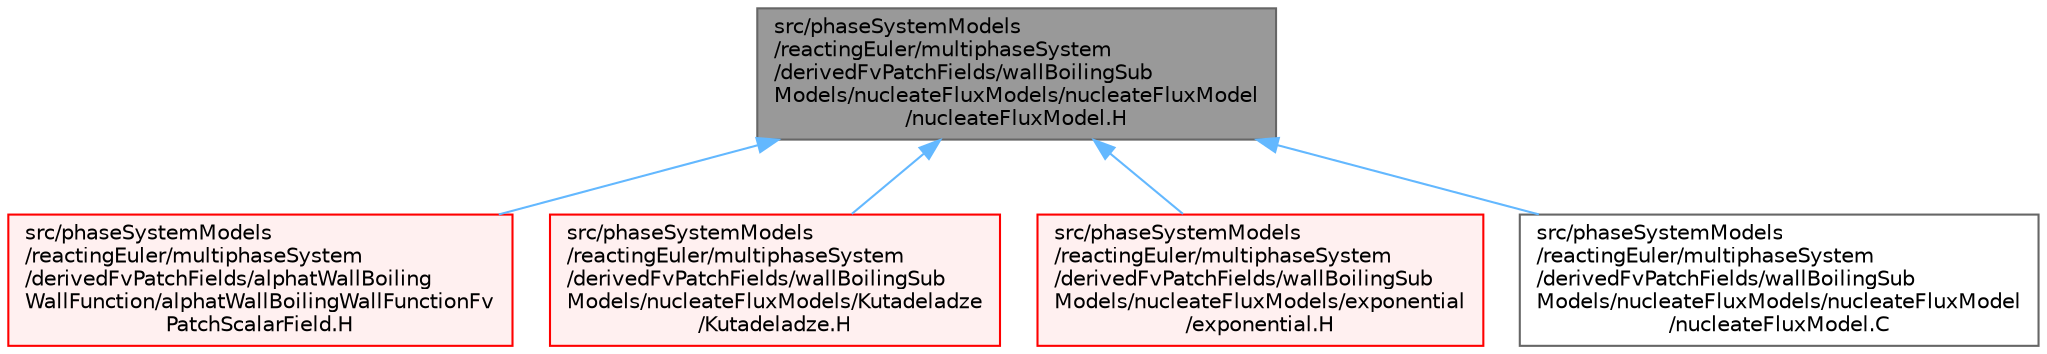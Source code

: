 digraph "src/phaseSystemModels/reactingEuler/multiphaseSystem/derivedFvPatchFields/wallBoilingSubModels/nucleateFluxModels/nucleateFluxModel/nucleateFluxModel.H"
{
 // LATEX_PDF_SIZE
  bgcolor="transparent";
  edge [fontname=Helvetica,fontsize=10,labelfontname=Helvetica,labelfontsize=10];
  node [fontname=Helvetica,fontsize=10,shape=box,height=0.2,width=0.4];
  Node1 [id="Node000001",label="src/phaseSystemModels\l/reactingEuler/multiphaseSystem\l/derivedFvPatchFields/wallBoilingSub\lModels/nucleateFluxModels/nucleateFluxModel\l/nucleateFluxModel.H",height=0.2,width=0.4,color="gray40", fillcolor="grey60", style="filled", fontcolor="black",tooltip=" "];
  Node1 -> Node2 [id="edge1_Node000001_Node000002",dir="back",color="steelblue1",style="solid",tooltip=" "];
  Node2 [id="Node000002",label="src/phaseSystemModels\l/reactingEuler/multiphaseSystem\l/derivedFvPatchFields/alphatWallBoiling\lWallFunction/alphatWallBoilingWallFunctionFv\lPatchScalarField.H",height=0.2,width=0.4,color="red", fillcolor="#FFF0F0", style="filled",URL="$alphatWallBoilingWallFunctionFvPatchScalarField_8H.html",tooltip=" "];
  Node1 -> Node6 [id="edge2_Node000001_Node000006",dir="back",color="steelblue1",style="solid",tooltip=" "];
  Node6 [id="Node000006",label="src/phaseSystemModels\l/reactingEuler/multiphaseSystem\l/derivedFvPatchFields/wallBoilingSub\lModels/nucleateFluxModels/Kutadeladze\l/Kutadeladze.H",height=0.2,width=0.4,color="red", fillcolor="#FFF0F0", style="filled",URL="$Kutadeladze_8H.html",tooltip=" "];
  Node1 -> Node8 [id="edge3_Node000001_Node000008",dir="back",color="steelblue1",style="solid",tooltip=" "];
  Node8 [id="Node000008",label="src/phaseSystemModels\l/reactingEuler/multiphaseSystem\l/derivedFvPatchFields/wallBoilingSub\lModels/nucleateFluxModels/exponential\l/exponential.H",height=0.2,width=0.4,color="red", fillcolor="#FFF0F0", style="filled",URL="$phaseSystemModels_2reactingEuler_2multiphaseSystem_2derivedFvPatchFields_2wallBoilingSubModels_2a89e64c6c6b813b9849f6940bc2b0486.html",tooltip=" "];
  Node1 -> Node10 [id="edge4_Node000001_Node000010",dir="back",color="steelblue1",style="solid",tooltip=" "];
  Node10 [id="Node000010",label="src/phaseSystemModels\l/reactingEuler/multiphaseSystem\l/derivedFvPatchFields/wallBoilingSub\lModels/nucleateFluxModels/nucleateFluxModel\l/nucleateFluxModel.C",height=0.2,width=0.4,color="grey40", fillcolor="white", style="filled",URL="$nucleateFluxModel_8C.html",tooltip=" "];
}
